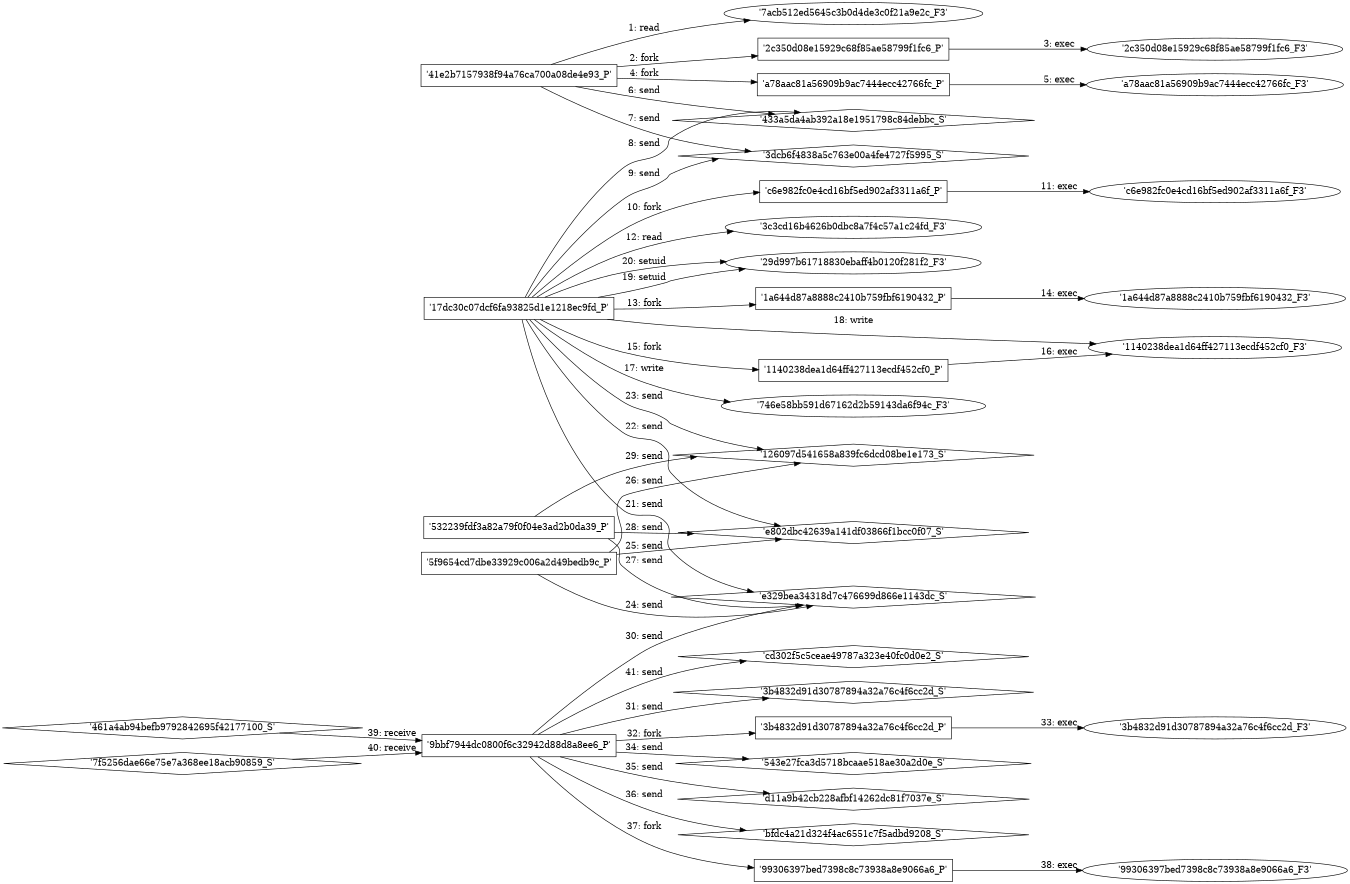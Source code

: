 digraph "D:\Learning\Paper\apt\基于CTI的攻击预警\Dataset\攻击图\ASGfromALLCTI\Disrupting the kill chain.dot" {
rankdir="LR"
size="9"
fixedsize="false"
splines="true"
nodesep=0.3
ranksep=0
fontsize=10
overlap="scalexy"
engine= "neato"
	"'7acb512ed5645c3b0d4de3c0f21a9e2c_F3'" [node_type=file shape=ellipse]
	"'41e2b7157938f94a76ca700a08de4e93_P'" [node_type=Process shape=box]
	"'41e2b7157938f94a76ca700a08de4e93_P'" -> "'7acb512ed5645c3b0d4de3c0f21a9e2c_F3'" [label="1: read"]
	"'41e2b7157938f94a76ca700a08de4e93_P'" [node_type=Process shape=box]
	"'2c350d08e15929c68f85ae58799f1fc6_P'" [node_type=Process shape=box]
	"'41e2b7157938f94a76ca700a08de4e93_P'" -> "'2c350d08e15929c68f85ae58799f1fc6_P'" [label="2: fork"]
	"'2c350d08e15929c68f85ae58799f1fc6_P'" [node_type=Process shape=box]
	"'2c350d08e15929c68f85ae58799f1fc6_F3'" [node_type=File shape=ellipse]
	"'2c350d08e15929c68f85ae58799f1fc6_P'" -> "'2c350d08e15929c68f85ae58799f1fc6_F3'" [label="3: exec"]
	"'41e2b7157938f94a76ca700a08de4e93_P'" [node_type=Process shape=box]
	"'a78aac81a56909b9ac7444ecc42766fc_P'" [node_type=Process shape=box]
	"'41e2b7157938f94a76ca700a08de4e93_P'" -> "'a78aac81a56909b9ac7444ecc42766fc_P'" [label="4: fork"]
	"'a78aac81a56909b9ac7444ecc42766fc_P'" [node_type=Process shape=box]
	"'a78aac81a56909b9ac7444ecc42766fc_F3'" [node_type=File shape=ellipse]
	"'a78aac81a56909b9ac7444ecc42766fc_P'" -> "'a78aac81a56909b9ac7444ecc42766fc_F3'" [label="5: exec"]
	"'433a5da4ab392a18e1951798c84debbc_S'" [node_type=Socket shape=diamond]
	"'41e2b7157938f94a76ca700a08de4e93_P'" [node_type=Process shape=box]
	"'41e2b7157938f94a76ca700a08de4e93_P'" -> "'433a5da4ab392a18e1951798c84debbc_S'" [label="6: send"]
	"'3dcb6f4838a5c763e00a4fe4727f5995_S'" [node_type=Socket shape=diamond]
	"'41e2b7157938f94a76ca700a08de4e93_P'" [node_type=Process shape=box]
	"'41e2b7157938f94a76ca700a08de4e93_P'" -> "'3dcb6f4838a5c763e00a4fe4727f5995_S'" [label="7: send"]
	"'433a5da4ab392a18e1951798c84debbc_S'" [node_type=Socket shape=diamond]
	"'17dc30c07dcf6fa93825d1e1218ec9fd_P'" [node_type=Process shape=box]
	"'17dc30c07dcf6fa93825d1e1218ec9fd_P'" -> "'433a5da4ab392a18e1951798c84debbc_S'" [label="8: send"]
	"'3dcb6f4838a5c763e00a4fe4727f5995_S'" [node_type=Socket shape=diamond]
	"'17dc30c07dcf6fa93825d1e1218ec9fd_P'" [node_type=Process shape=box]
	"'17dc30c07dcf6fa93825d1e1218ec9fd_P'" -> "'3dcb6f4838a5c763e00a4fe4727f5995_S'" [label="9: send"]
	"'17dc30c07dcf6fa93825d1e1218ec9fd_P'" [node_type=Process shape=box]
	"'c6e982fc0e4cd16bf5ed902af3311a6f_P'" [node_type=Process shape=box]
	"'17dc30c07dcf6fa93825d1e1218ec9fd_P'" -> "'c6e982fc0e4cd16bf5ed902af3311a6f_P'" [label="10: fork"]
	"'c6e982fc0e4cd16bf5ed902af3311a6f_P'" [node_type=Process shape=box]
	"'c6e982fc0e4cd16bf5ed902af3311a6f_F3'" [node_type=File shape=ellipse]
	"'c6e982fc0e4cd16bf5ed902af3311a6f_P'" -> "'c6e982fc0e4cd16bf5ed902af3311a6f_F3'" [label="11: exec"]
	"'3c3cd16b4626b0dbc8a7f4c57a1c24fd_F3'" [node_type=file shape=ellipse]
	"'17dc30c07dcf6fa93825d1e1218ec9fd_P'" [node_type=Process shape=box]
	"'17dc30c07dcf6fa93825d1e1218ec9fd_P'" -> "'3c3cd16b4626b0dbc8a7f4c57a1c24fd_F3'" [label="12: read"]
	"'17dc30c07dcf6fa93825d1e1218ec9fd_P'" [node_type=Process shape=box]
	"'1a644d87a8888c2410b759fbf6190432_P'" [node_type=Process shape=box]
	"'17dc30c07dcf6fa93825d1e1218ec9fd_P'" -> "'1a644d87a8888c2410b759fbf6190432_P'" [label="13: fork"]
	"'1a644d87a8888c2410b759fbf6190432_P'" [node_type=Process shape=box]
	"'1a644d87a8888c2410b759fbf6190432_F3'" [node_type=File shape=ellipse]
	"'1a644d87a8888c2410b759fbf6190432_P'" -> "'1a644d87a8888c2410b759fbf6190432_F3'" [label="14: exec"]
	"'17dc30c07dcf6fa93825d1e1218ec9fd_P'" [node_type=Process shape=box]
	"'1140238dea1d64ff427113ecdf452cf0_P'" [node_type=Process shape=box]
	"'17dc30c07dcf6fa93825d1e1218ec9fd_P'" -> "'1140238dea1d64ff427113ecdf452cf0_P'" [label="15: fork"]
	"'1140238dea1d64ff427113ecdf452cf0_P'" [node_type=Process shape=box]
	"'1140238dea1d64ff427113ecdf452cf0_F3'" [node_type=File shape=ellipse]
	"'1140238dea1d64ff427113ecdf452cf0_P'" -> "'1140238dea1d64ff427113ecdf452cf0_F3'" [label="16: exec"]
	"'746e58bb591d67162d2b59143da6f94c_F3'" [node_type=file shape=ellipse]
	"'17dc30c07dcf6fa93825d1e1218ec9fd_P'" [node_type=Process shape=box]
	"'17dc30c07dcf6fa93825d1e1218ec9fd_P'" -> "'746e58bb591d67162d2b59143da6f94c_F3'" [label="17: write"]
	"'1140238dea1d64ff427113ecdf452cf0_F3'" [node_type=file shape=ellipse]
	"'17dc30c07dcf6fa93825d1e1218ec9fd_P'" [node_type=Process shape=box]
	"'17dc30c07dcf6fa93825d1e1218ec9fd_P'" -> "'1140238dea1d64ff427113ecdf452cf0_F3'" [label="18: write"]
	"'29d997b61718830ebaff4b0120f281f2_F3'" [node_type=file shape=ellipse]
	"'17dc30c07dcf6fa93825d1e1218ec9fd_P'" [node_type=Process shape=box]
	"'17dc30c07dcf6fa93825d1e1218ec9fd_P'" -> "'29d997b61718830ebaff4b0120f281f2_F3'" [label="19: setuid"]
	"'29d997b61718830ebaff4b0120f281f2_F3'" [node_type=file shape=ellipse]
	"'17dc30c07dcf6fa93825d1e1218ec9fd_P'" [node_type=Process shape=box]
	"'17dc30c07dcf6fa93825d1e1218ec9fd_P'" -> "'29d997b61718830ebaff4b0120f281f2_F3'" [label="20: setuid"]
	"'e329bea34318d7c476699d866e1143dc_S'" [node_type=Socket shape=diamond]
	"'17dc30c07dcf6fa93825d1e1218ec9fd_P'" [node_type=Process shape=box]
	"'17dc30c07dcf6fa93825d1e1218ec9fd_P'" -> "'e329bea34318d7c476699d866e1143dc_S'" [label="21: send"]
	"'e802dbc42639a141df03866f1bcc0f07_S'" [node_type=Socket shape=diamond]
	"'17dc30c07dcf6fa93825d1e1218ec9fd_P'" [node_type=Process shape=box]
	"'17dc30c07dcf6fa93825d1e1218ec9fd_P'" -> "'e802dbc42639a141df03866f1bcc0f07_S'" [label="22: send"]
	"'126097d541658a839fc6dcd08be1e173_S'" [node_type=Socket shape=diamond]
	"'17dc30c07dcf6fa93825d1e1218ec9fd_P'" [node_type=Process shape=box]
	"'17dc30c07dcf6fa93825d1e1218ec9fd_P'" -> "'126097d541658a839fc6dcd08be1e173_S'" [label="23: send"]
	"'e329bea34318d7c476699d866e1143dc_S'" [node_type=Socket shape=diamond]
	"'5f9654cd7dbe33929c006a2d49bedb9c_P'" [node_type=Process shape=box]
	"'5f9654cd7dbe33929c006a2d49bedb9c_P'" -> "'e329bea34318d7c476699d866e1143dc_S'" [label="24: send"]
	"'e802dbc42639a141df03866f1bcc0f07_S'" [node_type=Socket shape=diamond]
	"'5f9654cd7dbe33929c006a2d49bedb9c_P'" [node_type=Process shape=box]
	"'5f9654cd7dbe33929c006a2d49bedb9c_P'" -> "'e802dbc42639a141df03866f1bcc0f07_S'" [label="25: send"]
	"'126097d541658a839fc6dcd08be1e173_S'" [node_type=Socket shape=diamond]
	"'5f9654cd7dbe33929c006a2d49bedb9c_P'" [node_type=Process shape=box]
	"'5f9654cd7dbe33929c006a2d49bedb9c_P'" -> "'126097d541658a839fc6dcd08be1e173_S'" [label="26: send"]
	"'e329bea34318d7c476699d866e1143dc_S'" [node_type=Socket shape=diamond]
	"'532239fdf3a82a79f0f04e3ad2b0da39_P'" [node_type=Process shape=box]
	"'532239fdf3a82a79f0f04e3ad2b0da39_P'" -> "'e329bea34318d7c476699d866e1143dc_S'" [label="27: send"]
	"'e802dbc42639a141df03866f1bcc0f07_S'" [node_type=Socket shape=diamond]
	"'532239fdf3a82a79f0f04e3ad2b0da39_P'" [node_type=Process shape=box]
	"'532239fdf3a82a79f0f04e3ad2b0da39_P'" -> "'e802dbc42639a141df03866f1bcc0f07_S'" [label="28: send"]
	"'126097d541658a839fc6dcd08be1e173_S'" [node_type=Socket shape=diamond]
	"'532239fdf3a82a79f0f04e3ad2b0da39_P'" [node_type=Process shape=box]
	"'532239fdf3a82a79f0f04e3ad2b0da39_P'" -> "'126097d541658a839fc6dcd08be1e173_S'" [label="29: send"]
	"'e329bea34318d7c476699d866e1143dc_S'" [node_type=Socket shape=diamond]
	"'9bbf7944dc0800f6c32942d88d8a8ee6_P'" [node_type=Process shape=box]
	"'9bbf7944dc0800f6c32942d88d8a8ee6_P'" -> "'e329bea34318d7c476699d866e1143dc_S'" [label="30: send"]
	"'3b4832d91d30787894a32a76c4f6cc2d_S'" [node_type=Socket shape=diamond]
	"'9bbf7944dc0800f6c32942d88d8a8ee6_P'" [node_type=Process shape=box]
	"'9bbf7944dc0800f6c32942d88d8a8ee6_P'" -> "'3b4832d91d30787894a32a76c4f6cc2d_S'" [label="31: send"]
	"'9bbf7944dc0800f6c32942d88d8a8ee6_P'" [node_type=Process shape=box]
	"'3b4832d91d30787894a32a76c4f6cc2d_P'" [node_type=Process shape=box]
	"'9bbf7944dc0800f6c32942d88d8a8ee6_P'" -> "'3b4832d91d30787894a32a76c4f6cc2d_P'" [label="32: fork"]
	"'3b4832d91d30787894a32a76c4f6cc2d_P'" [node_type=Process shape=box]
	"'3b4832d91d30787894a32a76c4f6cc2d_F3'" [node_type=File shape=ellipse]
	"'3b4832d91d30787894a32a76c4f6cc2d_P'" -> "'3b4832d91d30787894a32a76c4f6cc2d_F3'" [label="33: exec"]
	"'543e27fca3d5718bcaae518ae30a2d0e_S'" [node_type=Socket shape=diamond]
	"'9bbf7944dc0800f6c32942d88d8a8ee6_P'" [node_type=Process shape=box]
	"'9bbf7944dc0800f6c32942d88d8a8ee6_P'" -> "'543e27fca3d5718bcaae518ae30a2d0e_S'" [label="34: send"]
	"'d11a9b42cb228afbf14262dc81f7037e_S'" [node_type=Socket shape=diamond]
	"'9bbf7944dc0800f6c32942d88d8a8ee6_P'" [node_type=Process shape=box]
	"'9bbf7944dc0800f6c32942d88d8a8ee6_P'" -> "'d11a9b42cb228afbf14262dc81f7037e_S'" [label="35: send"]
	"'bfdc4a21d324f4ac6551c7f5adbd9208_S'" [node_type=Socket shape=diamond]
	"'9bbf7944dc0800f6c32942d88d8a8ee6_P'" [node_type=Process shape=box]
	"'9bbf7944dc0800f6c32942d88d8a8ee6_P'" -> "'bfdc4a21d324f4ac6551c7f5adbd9208_S'" [label="36: send"]
	"'9bbf7944dc0800f6c32942d88d8a8ee6_P'" [node_type=Process shape=box]
	"'99306397bed7398c8c73938a8e9066a6_P'" [node_type=Process shape=box]
	"'9bbf7944dc0800f6c32942d88d8a8ee6_P'" -> "'99306397bed7398c8c73938a8e9066a6_P'" [label="37: fork"]
	"'99306397bed7398c8c73938a8e9066a6_P'" [node_type=Process shape=box]
	"'99306397bed7398c8c73938a8e9066a6_F3'" [node_type=File shape=ellipse]
	"'99306397bed7398c8c73938a8e9066a6_P'" -> "'99306397bed7398c8c73938a8e9066a6_F3'" [label="38: exec"]
	"'9bbf7944dc0800f6c32942d88d8a8ee6_P'" [node_type=Process shape=box]
	"'461a4ab94befb9792842695f42177100_S'" [node_type=Socket shape=diamond]
	"'461a4ab94befb9792842695f42177100_S'" -> "'9bbf7944dc0800f6c32942d88d8a8ee6_P'" [label="39: receive"]
	"'9bbf7944dc0800f6c32942d88d8a8ee6_P'" [node_type=Process shape=box]
	"'7f5256dae66e75e7a368ee18acb90859_S'" [node_type=Socket shape=diamond]
	"'7f5256dae66e75e7a368ee18acb90859_S'" -> "'9bbf7944dc0800f6c32942d88d8a8ee6_P'" [label="40: receive"]
	"'cd302f5c5ceae49787a323e40fc0d0e2_S'" [node_type=Socket shape=diamond]
	"'9bbf7944dc0800f6c32942d88d8a8ee6_P'" [node_type=Process shape=box]
	"'9bbf7944dc0800f6c32942d88d8a8ee6_P'" -> "'cd302f5c5ceae49787a323e40fc0d0e2_S'" [label="41: send"]
}
